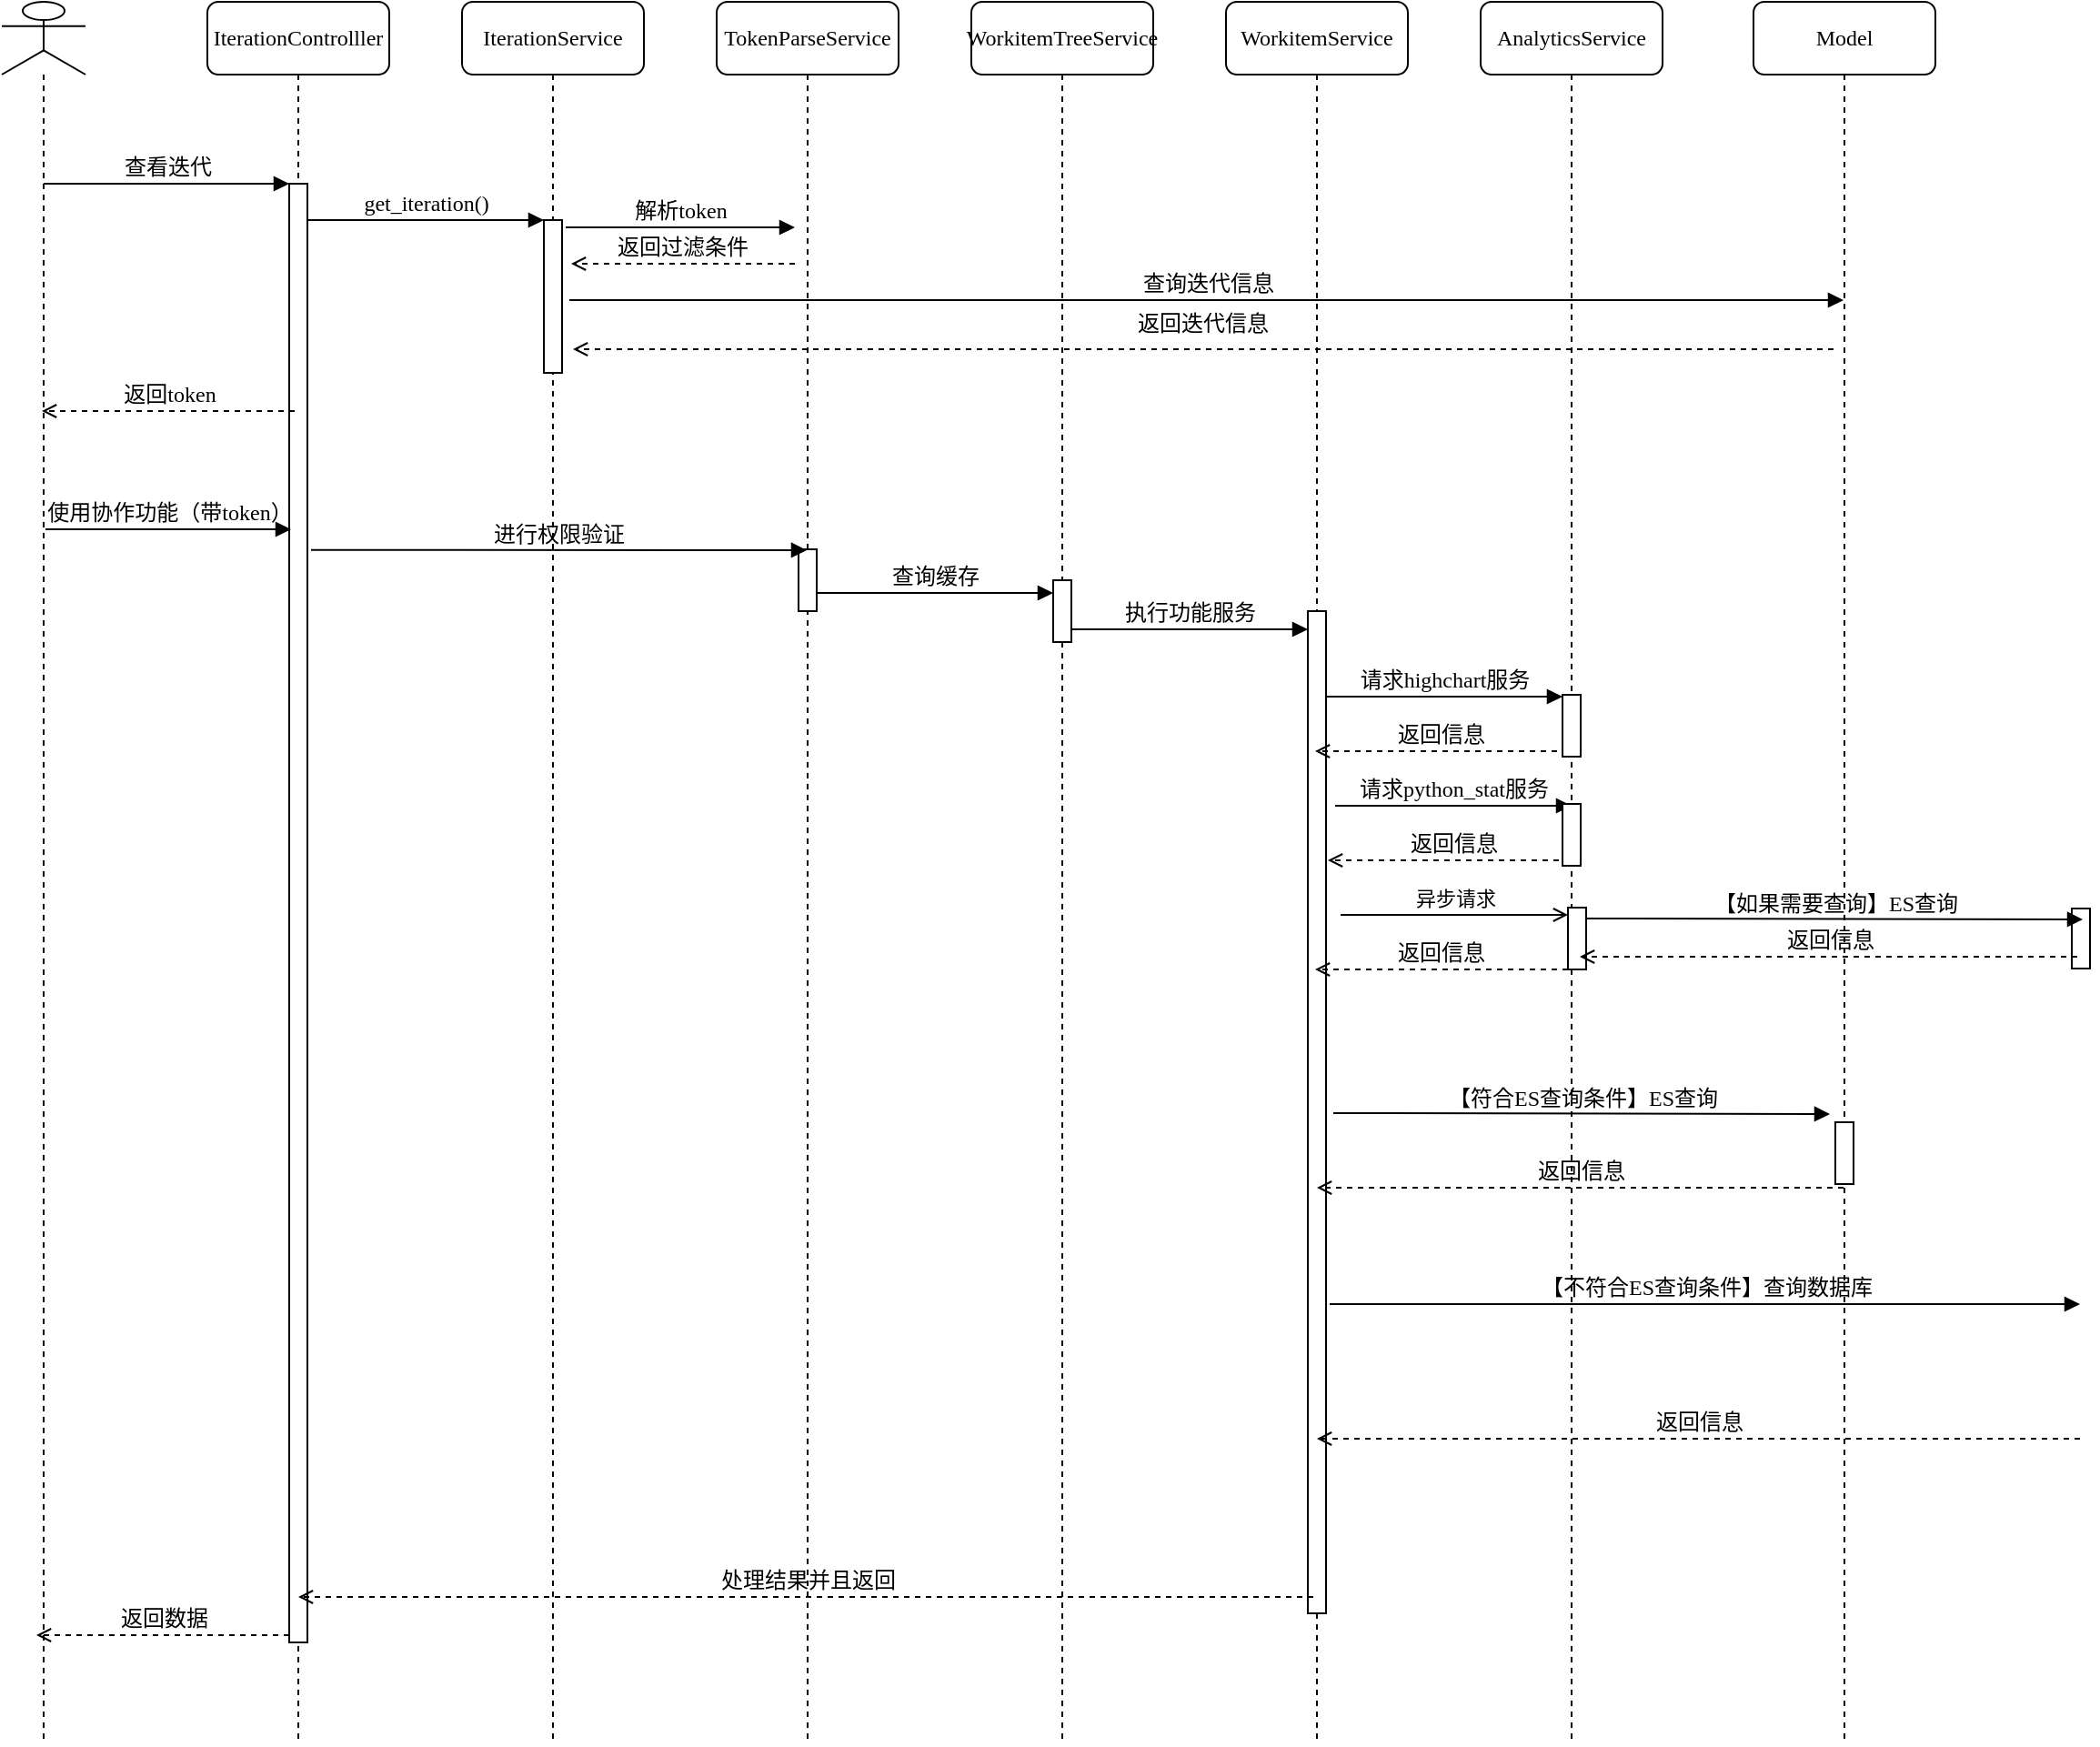 <mxfile version="26.0.16">
  <diagram name="第 1 页" id="94seTLkmNgd-jRqaN3t1">
    <mxGraphModel dx="1461" dy="924" grid="0" gridSize="10" guides="1" tooltips="1" connect="1" arrows="1" fold="1" page="0" pageScale="1" pageWidth="827" pageHeight="1169" math="0" shadow="0">
      <root>
        <mxCell id="0" />
        <mxCell id="1" parent="0" />
        <mxCell id="jRx22ifhWcReBO-ltdZH-1" value="" style="html=1;points=[];perimeter=orthogonalPerimeter;rounded=0;shadow=0;comic=0;labelBackgroundColor=none;strokeWidth=1;fontFamily=Verdana;fontSize=12;align=center;" parent="1" vertex="1">
          <mxGeometry x="1285" y="578.5" width="10" height="33" as="geometry" />
        </mxCell>
        <mxCell id="jRx22ifhWcReBO-ltdZH-2" value="IterationControlller" style="shape=umlLifeline;perimeter=lifelinePerimeter;whiteSpace=wrap;html=1;container=1;collapsible=0;recursiveResize=0;outlineConnect=0;rounded=1;shadow=0;comic=0;labelBackgroundColor=none;strokeWidth=1;fontFamily=Verdana;fontSize=12;align=center;" parent="1" vertex="1">
          <mxGeometry x="260" y="80" width="100" height="958" as="geometry" />
        </mxCell>
        <mxCell id="jRx22ifhWcReBO-ltdZH-3" value="" style="html=1;points=[];perimeter=orthogonalPerimeter;rounded=0;shadow=0;comic=0;labelBackgroundColor=none;strokeWidth=1;fontFamily=Verdana;fontSize=12;align=center;" parent="jRx22ifhWcReBO-ltdZH-2" vertex="1">
          <mxGeometry x="45" y="100" width="10" height="802" as="geometry" />
        </mxCell>
        <mxCell id="jRx22ifhWcReBO-ltdZH-4" value="返回token" style="html=1;verticalAlign=bottom;endArrow=open;dashed=1;endSize=6;labelBackgroundColor=none;fontFamily=Verdana;fontSize=12;edgeStyle=elbowEdgeStyle;elbow=vertical;jumpSize=6;" parent="jRx22ifhWcReBO-ltdZH-2" edge="1">
          <mxGeometry x="-0.002" relative="1" as="geometry">
            <mxPoint x="-91" y="225" as="targetPoint" />
            <Array as="points">
              <mxPoint x="-11" y="225" />
              <mxPoint x="19" y="225" />
            </Array>
            <mxPoint x="48" y="225" as="sourcePoint" />
            <mxPoint as="offset" />
          </mxGeometry>
        </mxCell>
        <mxCell id="jRx22ifhWcReBO-ltdZH-5" value="返回数据" style="html=1;verticalAlign=bottom;endArrow=open;dashed=1;endSize=6;labelBackgroundColor=none;fontFamily=Verdana;fontSize=12;edgeStyle=elbowEdgeStyle;elbow=vertical;jumpSize=6;" parent="jRx22ifhWcReBO-ltdZH-2" edge="1">
          <mxGeometry x="-0.002" relative="1" as="geometry">
            <mxPoint x="-94" y="898" as="targetPoint" />
            <Array as="points">
              <mxPoint x="-14" y="898" />
              <mxPoint x="16" y="898" />
            </Array>
            <mxPoint x="45" y="898" as="sourcePoint" />
            <mxPoint as="offset" />
          </mxGeometry>
        </mxCell>
        <mxCell id="jRx22ifhWcReBO-ltdZH-6" value="IterationService" style="shape=umlLifeline;perimeter=lifelinePerimeter;whiteSpace=wrap;html=1;container=1;collapsible=0;recursiveResize=0;outlineConnect=0;rounded=1;shadow=0;comic=0;labelBackgroundColor=none;strokeWidth=1;fontFamily=Verdana;fontSize=12;align=center;" parent="1" vertex="1">
          <mxGeometry x="400" y="80" width="100" height="958" as="geometry" />
        </mxCell>
        <mxCell id="jRx22ifhWcReBO-ltdZH-7" value="" style="html=1;points=[];perimeter=orthogonalPerimeter;rounded=0;shadow=0;comic=0;labelBackgroundColor=none;strokeWidth=1;fontFamily=Verdana;fontSize=12;align=center;" parent="jRx22ifhWcReBO-ltdZH-6" vertex="1">
          <mxGeometry x="45" y="120" width="10" height="84" as="geometry" />
        </mxCell>
        <mxCell id="jRx22ifhWcReBO-ltdZH-9" value="TokenParseService" style="shape=umlLifeline;perimeter=lifelinePerimeter;whiteSpace=wrap;html=1;container=1;collapsible=0;recursiveResize=0;outlineConnect=0;rounded=1;shadow=0;comic=0;labelBackgroundColor=none;strokeWidth=1;fontFamily=Verdana;fontSize=12;align=center;" parent="1" vertex="1">
          <mxGeometry x="540" y="80" width="100" height="958" as="geometry" />
        </mxCell>
        <mxCell id="jRx22ifhWcReBO-ltdZH-10" value="" style="html=1;points=[];perimeter=orthogonalPerimeter;rounded=0;shadow=0;comic=0;labelBackgroundColor=none;strokeWidth=1;fontFamily=Verdana;fontSize=12;align=center;" parent="jRx22ifhWcReBO-ltdZH-9" vertex="1">
          <mxGeometry x="45" y="301" width="10" height="34" as="geometry" />
        </mxCell>
        <mxCell id="jRx22ifhWcReBO-ltdZH-11" value="WorkitemTreeService" style="shape=umlLifeline;perimeter=lifelinePerimeter;whiteSpace=wrap;html=1;container=1;collapsible=0;recursiveResize=0;outlineConnect=0;rounded=1;shadow=0;comic=0;labelBackgroundColor=none;strokeWidth=1;fontFamily=Verdana;fontSize=12;align=center;" parent="1" vertex="1">
          <mxGeometry x="680" y="80" width="100" height="958" as="geometry" />
        </mxCell>
        <mxCell id="jRx22ifhWcReBO-ltdZH-12" value="查询缓存" style="html=1;verticalAlign=bottom;endArrow=block;entryX=0;entryY=0;labelBackgroundColor=none;fontFamily=Verdana;fontSize=12;edgeStyle=elbowEdgeStyle;elbow=horizontal;" parent="jRx22ifhWcReBO-ltdZH-11" edge="1">
          <mxGeometry relative="1" as="geometry">
            <mxPoint x="-85" y="325" as="sourcePoint" />
            <mxPoint x="45" y="325" as="targetPoint" />
          </mxGeometry>
        </mxCell>
        <mxCell id="jRx22ifhWcReBO-ltdZH-13" value="" style="html=1;points=[];perimeter=orthogonalPerimeter;rounded=0;shadow=0;comic=0;labelBackgroundColor=none;strokeWidth=1;fontFamily=Verdana;fontSize=12;align=center;" parent="jRx22ifhWcReBO-ltdZH-11" vertex="1">
          <mxGeometry x="45" y="318" width="10" height="34" as="geometry" />
        </mxCell>
        <mxCell id="jRx22ifhWcReBO-ltdZH-14" value="WorkitemService" style="shape=umlLifeline;perimeter=lifelinePerimeter;whiteSpace=wrap;html=1;container=1;collapsible=0;recursiveResize=0;outlineConnect=0;rounded=1;shadow=0;comic=0;labelBackgroundColor=none;strokeWidth=1;fontFamily=Verdana;fontSize=12;align=center;" parent="1" vertex="1">
          <mxGeometry x="820" y="80" width="100" height="958" as="geometry" />
        </mxCell>
        <mxCell id="jRx22ifhWcReBO-ltdZH-15" value="" style="html=1;points=[];perimeter=orthogonalPerimeter;rounded=0;shadow=0;comic=0;labelBackgroundColor=none;strokeWidth=1;fontFamily=Verdana;fontSize=12;align=center;" parent="jRx22ifhWcReBO-ltdZH-14" vertex="1">
          <mxGeometry x="45" y="335" width="10" height="551" as="geometry" />
        </mxCell>
        <mxCell id="jRx22ifhWcReBO-ltdZH-16" value="执行功能服务" style="html=1;verticalAlign=bottom;endArrow=block;entryX=0;entryY=0;labelBackgroundColor=none;fontFamily=Verdana;fontSize=12;edgeStyle=elbowEdgeStyle;elbow=horizontal;" parent="jRx22ifhWcReBO-ltdZH-14" edge="1">
          <mxGeometry relative="1" as="geometry">
            <mxPoint x="-85" y="345" as="sourcePoint" />
            <mxPoint x="45" y="345" as="targetPoint" />
          </mxGeometry>
        </mxCell>
        <mxCell id="jRx22ifhWcReBO-ltdZH-17" value="请求python_stat服务" style="html=1;verticalAlign=bottom;endArrow=block;entryX=0;entryY=0;labelBackgroundColor=none;fontFamily=Verdana;fontSize=12;edgeStyle=elbowEdgeStyle;elbow=horizontal;" parent="jRx22ifhWcReBO-ltdZH-14" edge="1">
          <mxGeometry relative="1" as="geometry">
            <mxPoint x="60" y="442" as="sourcePoint" />
            <mxPoint x="190" y="442" as="targetPoint" />
            <mxPoint as="offset" />
            <Array as="points">
              <mxPoint x="133" y="465" />
            </Array>
          </mxGeometry>
        </mxCell>
        <mxCell id="jRx22ifhWcReBO-ltdZH-18" value="返回信息&lt;span style=&quot;color: rgba(0, 0, 0, 0); font-family: monospace; font-size: 0px; text-align: start;&quot;&gt;%3CmxGraphModel%3E%3Croot%3E%3CmxCell%20id%3D%220%22%2F%3E%3CmxCell%20id%3D%221%22%20parent%3D%220%22%2F%3E%3CmxCell%20id%3D%222%22%20value%3D%22%E8%BD%AC%E5%8F%91%E8%AF%B7%E6%B1%82%22%20style%3D%22html%3D1%3BverticalAlign%3Dbottom%3BendArrow%3Dopen%3Bdashed%3D1%3BendSize%3D6%3BlabelBackgroundColor%3Dnone%3BfontFamily%3DVerdana%3BfontSize%3D12%3BedgeStyle%3DelbowEdgeStyle%3Belbow%3Dvertical%3BjumpSize%3D6%3B%22%20edge%3D%221%22%20parent%3D%221%22%3E%3CmxGeometry%20x%3D%22-0.002%22%20relative%3D%221%22%20as%3D%22geometry%22%3E%3CmxPoint%20x%3D%22169%22%20y%3D%22305%22%20as%3D%22targetPoint%22%2F%3E%3CArray%20as%3D%22points%22%3E%3CmxPoint%20x%3D%22249%22%20y%3D%22305%22%2F%3E%3CmxPoint%20x%3D%22279%22%20y%3D%22305%22%2F%3E%3C%2FArray%3E%3CmxPoint%20x%3D%22308%22%20y%3D%22305%22%20as%3D%22sourcePoint%22%2F%3E%3CmxPoint%20as%3D%22offset%22%2F%3E%3C%2FmxGeometry%3E%3C%2FmxCell%3E%3C%2Froot%3E%3C%2FmxGraphModel%3E&lt;/span&gt;" style="html=1;verticalAlign=bottom;endArrow=open;dashed=1;endSize=6;labelBackgroundColor=none;fontFamily=Verdana;fontSize=12;edgeStyle=elbowEdgeStyle;elbow=horizontal;jumpSize=6;" parent="jRx22ifhWcReBO-ltdZH-14" edge="1">
          <mxGeometry x="0.007" relative="1" as="geometry">
            <mxPoint x="49" y="412" as="targetPoint" />
            <Array as="points">
              <mxPoint x="129" y="426" />
              <mxPoint x="159" y="426" />
            </Array>
            <mxPoint x="188" y="412" as="sourcePoint" />
            <mxPoint as="offset" />
          </mxGeometry>
        </mxCell>
        <mxCell id="jRx22ifhWcReBO-ltdZH-19" value="返回信息&lt;span style=&quot;color: rgba(0, 0, 0, 0); font-family: monospace; font-size: 0px; text-align: start;&quot;&gt;%3CmxGraphModel%3E%3Croot%3E%3CmxCell%20id%3D%220%22%2F%3E%3CmxCell%20id%3D%221%22%20parent%3D%220%22%2F%3E%3CmxCell%20id%3D%222%22%20value%3D%22%E8%BD%AC%E5%8F%91%E8%AF%B7%E6%B1%82%22%20style%3D%22html%3D1%3BverticalAlign%3Dbottom%3BendArrow%3Dopen%3Bdashed%3D1%3BendSize%3D6%3BlabelBackgroundColor%3Dnone%3BfontFamily%3DVerdana%3BfontSize%3D12%3BedgeStyle%3DelbowEdgeStyle%3Belbow%3Dvertical%3BjumpSize%3D6%3B%22%20edge%3D%221%22%20parent%3D%221%22%3E%3CmxGeometry%20x%3D%22-0.002%22%20relative%3D%221%22%20as%3D%22geometry%22%3E%3CmxPoint%20x%3D%22169%22%20y%3D%22305%22%20as%3D%22targetPoint%22%2F%3E%3CArray%20as%3D%22points%22%3E%3CmxPoint%20x%3D%22249%22%20y%3D%22305%22%2F%3E%3CmxPoint%20x%3D%22279%22%20y%3D%22305%22%2F%3E%3C%2FArray%3E%3CmxPoint%20x%3D%22308%22%20y%3D%22305%22%20as%3D%22sourcePoint%22%2F%3E%3CmxPoint%20as%3D%22offset%22%2F%3E%3C%2FmxGeometry%3E%3C%2FmxCell%3E%3C%2Froot%3E%3C%2FmxGraphModel%3E&lt;/span&gt;" style="html=1;verticalAlign=bottom;endArrow=open;dashed=1;endSize=6;labelBackgroundColor=none;fontFamily=Verdana;fontSize=12;edgeStyle=elbowEdgeStyle;elbow=horizontal;jumpSize=6;" parent="jRx22ifhWcReBO-ltdZH-14" edge="1">
          <mxGeometry x="0.007" relative="1" as="geometry">
            <mxPoint x="56" y="472" as="targetPoint" />
            <Array as="points">
              <mxPoint x="136" y="509" />
              <mxPoint x="166" y="509" />
            </Array>
            <mxPoint x="195" y="472" as="sourcePoint" />
            <mxPoint as="offset" />
          </mxGeometry>
        </mxCell>
        <mxCell id="jRx22ifhWcReBO-ltdZH-20" value="异步请求" style="html=1;verticalAlign=bottom;labelBackgroundColor=none;endArrow=open;endFill=0;rounded=0;" parent="jRx22ifhWcReBO-ltdZH-14" edge="1">
          <mxGeometry width="160" relative="1" as="geometry">
            <mxPoint x="63" y="502" as="sourcePoint" />
            <mxPoint x="188" y="502" as="targetPoint" />
            <mxPoint as="offset" />
          </mxGeometry>
        </mxCell>
        <mxCell id="jRx22ifhWcReBO-ltdZH-21" value="返回信息&lt;span style=&quot;color: rgba(0, 0, 0, 0); font-family: monospace; font-size: 0px; text-align: start;&quot;&gt;%3CmxGraphModel%3E%3Croot%3E%3CmxCell%20id%3D%220%22%2F%3E%3CmxCell%20id%3D%221%22%20parent%3D%220%22%2F%3E%3CmxCell%20id%3D%222%22%20value%3D%22%E8%BD%AC%E5%8F%91%E8%AF%B7%E6%B1%82%22%20style%3D%22html%3D1%3BverticalAlign%3Dbottom%3BendArrow%3Dopen%3Bdashed%3D1%3BendSize%3D6%3BlabelBackgroundColor%3Dnone%3BfontFamily%3DVerdana%3BfontSize%3D12%3BedgeStyle%3DelbowEdgeStyle%3Belbow%3Dvertical%3BjumpSize%3D6%3B%22%20edge%3D%221%22%20parent%3D%221%22%3E%3CmxGeometry%20x%3D%22-0.002%22%20relative%3D%221%22%20as%3D%22geometry%22%3E%3CmxPoint%20x%3D%22169%22%20y%3D%22305%22%20as%3D%22targetPoint%22%2F%3E%3CArray%20as%3D%22points%22%3E%3CmxPoint%20x%3D%22249%22%20y%3D%22305%22%2F%3E%3CmxPoint%20x%3D%22279%22%20y%3D%22305%22%2F%3E%3C%2FArray%3E%3CmxPoint%20x%3D%22308%22%20y%3D%22305%22%20as%3D%22sourcePoint%22%2F%3E%3CmxPoint%20as%3D%22offset%22%2F%3E%3C%2FmxGeometry%3E%3C%2FmxCell%3E%3C%2Froot%3E%3C%2FmxGraphModel%3E&lt;/span&gt;" style="html=1;verticalAlign=bottom;endArrow=open;dashed=1;endSize=6;labelBackgroundColor=none;fontFamily=Verdana;fontSize=12;edgeStyle=elbowEdgeStyle;elbow=horizontal;jumpSize=6;" parent="jRx22ifhWcReBO-ltdZH-14" edge="1">
          <mxGeometry x="0.007" relative="1" as="geometry">
            <mxPoint x="49" y="532" as="targetPoint" />
            <Array as="points">
              <mxPoint x="129" y="582" />
              <mxPoint x="159" y="582" />
            </Array>
            <mxPoint x="188" y="532" as="sourcePoint" />
            <mxPoint as="offset" />
          </mxGeometry>
        </mxCell>
        <mxCell id="jRx22ifhWcReBO-ltdZH-22" value="AnalyticsService" style="shape=umlLifeline;perimeter=lifelinePerimeter;whiteSpace=wrap;html=1;container=1;collapsible=0;recursiveResize=0;outlineConnect=0;rounded=1;shadow=0;comic=0;labelBackgroundColor=none;strokeWidth=1;fontFamily=Verdana;fontSize=12;align=center;" parent="1" vertex="1">
          <mxGeometry x="960" y="80" width="100" height="958" as="geometry" />
        </mxCell>
        <mxCell id="jRx22ifhWcReBO-ltdZH-23" value="请求highchart服务" style="html=1;verticalAlign=bottom;endArrow=block;entryX=0;entryY=0;labelBackgroundColor=none;fontFamily=Verdana;fontSize=12;edgeStyle=elbowEdgeStyle;elbow=horizontal;" parent="jRx22ifhWcReBO-ltdZH-22" edge="1">
          <mxGeometry relative="1" as="geometry">
            <mxPoint x="-85" y="382" as="sourcePoint" />
            <mxPoint x="45" y="382" as="targetPoint" />
            <mxPoint as="offset" />
          </mxGeometry>
        </mxCell>
        <mxCell id="jRx22ifhWcReBO-ltdZH-24" value="查看迭代" style="html=1;verticalAlign=bottom;endArrow=block;entryX=0;entryY=0;labelBackgroundColor=none;fontFamily=Verdana;fontSize=12;edgeStyle=elbowEdgeStyle;elbow=vertical;" parent="1" source="jRx22ifhWcReBO-ltdZH-27" target="jRx22ifhWcReBO-ltdZH-3" edge="1">
          <mxGeometry x="0.002" relative="1" as="geometry">
            <mxPoint x="150" y="180" as="sourcePoint" />
            <mxPoint as="offset" />
          </mxGeometry>
        </mxCell>
        <mxCell id="jRx22ifhWcReBO-ltdZH-25" value="get_iteration()" style="html=1;verticalAlign=bottom;endArrow=block;entryX=0;entryY=0;labelBackgroundColor=none;fontFamily=Verdana;fontSize=12;edgeStyle=elbowEdgeStyle;elbow=vertical;" parent="1" source="jRx22ifhWcReBO-ltdZH-3" target="jRx22ifhWcReBO-ltdZH-7" edge="1">
          <mxGeometry relative="1" as="geometry">
            <mxPoint x="370" y="200" as="sourcePoint" />
          </mxGeometry>
        </mxCell>
        <mxCell id="jRx22ifhWcReBO-ltdZH-26" value="Model" style="shape=umlLifeline;perimeter=lifelinePerimeter;whiteSpace=wrap;html=1;container=1;collapsible=0;recursiveResize=0;outlineConnect=0;rounded=1;shadow=0;comic=0;labelBackgroundColor=none;strokeWidth=1;fontFamily=Verdana;fontSize=12;align=center;" parent="1" vertex="1">
          <mxGeometry x="1110" y="80" width="100" height="958" as="geometry" />
        </mxCell>
        <mxCell id="jRx22ifhWcReBO-ltdZH-27" value="" style="shape=umlLifeline;perimeter=lifelinePerimeter;whiteSpace=wrap;html=1;container=1;dropTarget=0;collapsible=0;recursiveResize=0;outlineConnect=0;portConstraint=eastwest;newEdgeStyle={&quot;curved&quot;:0,&quot;rounded&quot;:0};participant=umlActor;" parent="1" vertex="1">
          <mxGeometry x="147" y="80" width="46" height="958" as="geometry" />
        </mxCell>
        <mxCell id="jRx22ifhWcReBO-ltdZH-28" value="使用协作功能（带token）" style="html=1;verticalAlign=bottom;endArrow=block;entryX=0;entryY=0;labelBackgroundColor=none;fontFamily=Verdana;fontSize=12;edgeStyle=elbowEdgeStyle;elbow=vertical;" parent="1" edge="1">
          <mxGeometry relative="1" as="geometry">
            <mxPoint x="171" y="370.0" as="sourcePoint" />
            <mxPoint x="306" y="370.0" as="targetPoint" />
          </mxGeometry>
        </mxCell>
        <mxCell id="jRx22ifhWcReBO-ltdZH-29" value="进行权限验证" style="html=1;verticalAlign=bottom;endArrow=block;labelBackgroundColor=none;fontFamily=Verdana;fontSize=12;edgeStyle=elbowEdgeStyle;elbow=vertical;" parent="1" target="jRx22ifhWcReBO-ltdZH-9" edge="1">
          <mxGeometry relative="1" as="geometry">
            <mxPoint x="317" y="381.33" as="sourcePoint" />
            <mxPoint x="447" y="381.33" as="targetPoint" />
          </mxGeometry>
        </mxCell>
        <mxCell id="jRx22ifhWcReBO-ltdZH-34" value="【符合ES查询条件】ES查询" style="html=1;verticalAlign=bottom;endArrow=block;labelBackgroundColor=none;fontFamily=Verdana;fontSize=12;edgeStyle=elbowEdgeStyle;elbow=vertical;" parent="1" edge="1">
          <mxGeometry relative="1" as="geometry">
            <mxPoint x="879" y="691" as="sourcePoint" />
            <mxPoint x="1152" y="691.67" as="targetPoint" />
          </mxGeometry>
        </mxCell>
        <mxCell id="jRx22ifhWcReBO-ltdZH-35" value="【不符合ES查询条件】查询数据库" style="html=1;verticalAlign=bottom;endArrow=block;labelBackgroundColor=none;fontFamily=Verdana;fontSize=12;edgeStyle=elbowEdgeStyle;elbow=vertical;" parent="1" edge="1">
          <mxGeometry relative="1" as="geometry">
            <mxPoint x="877" y="796" as="sourcePoint" />
            <mxPoint x="1289.5" y="795.615" as="targetPoint" />
          </mxGeometry>
        </mxCell>
        <mxCell id="jRx22ifhWcReBO-ltdZH-36" value="返回信息" style="html=1;verticalAlign=bottom;endArrow=open;dashed=1;endSize=6;labelBackgroundColor=none;fontFamily=Verdana;fontSize=12;edgeStyle=elbowEdgeStyle;elbow=vertical;jumpSize=6;" parent="1" source="jRx22ifhWcReBO-ltdZH-26" target="jRx22ifhWcReBO-ltdZH-14" edge="1">
          <mxGeometry x="-0.002" relative="1" as="geometry">
            <mxPoint x="902" y="732" as="targetPoint" />
            <Array as="points">
              <mxPoint x="982" y="732" />
              <mxPoint x="1012" y="732" />
            </Array>
            <mxPoint x="1041" y="732" as="sourcePoint" />
            <mxPoint as="offset" />
          </mxGeometry>
        </mxCell>
        <mxCell id="jRx22ifhWcReBO-ltdZH-37" value="返回信息" style="html=1;verticalAlign=bottom;endArrow=open;dashed=1;endSize=6;labelBackgroundColor=none;fontFamily=Verdana;fontSize=12;edgeStyle=elbowEdgeStyle;elbow=vertical;jumpSize=6;" parent="1" target="jRx22ifhWcReBO-ltdZH-14" edge="1">
          <mxGeometry x="-0.002" relative="1" as="geometry">
            <mxPoint x="992" y="870" as="targetPoint" />
            <Array as="points">
              <mxPoint x="1105" y="870" />
              <mxPoint x="1135" y="870" />
            </Array>
            <mxPoint x="1289.5" y="870" as="sourcePoint" />
            <mxPoint as="offset" />
          </mxGeometry>
        </mxCell>
        <mxCell id="jRx22ifhWcReBO-ltdZH-39" value="处理结果并且返回" style="html=1;verticalAlign=bottom;endArrow=open;dashed=1;endSize=6;labelBackgroundColor=none;fontFamily=Verdana;fontSize=12;edgeStyle=elbowEdgeStyle;elbow=vertical;jumpSize=6;" parent="1" target="jRx22ifhWcReBO-ltdZH-2" edge="1">
          <mxGeometry x="-0.002" relative="1" as="geometry">
            <mxPoint x="447" y="957" as="targetPoint" />
            <Array as="points">
              <mxPoint x="683" y="957" />
              <mxPoint x="713" y="957" />
            </Array>
            <mxPoint x="868" y="957" as="sourcePoint" />
            <mxPoint as="offset" />
          </mxGeometry>
        </mxCell>
        <mxCell id="jRx22ifhWcReBO-ltdZH-40" value="" style="html=1;points=[];perimeter=orthogonalPerimeter;rounded=0;shadow=0;comic=0;labelBackgroundColor=none;strokeWidth=1;fontFamily=Verdana;fontSize=12;align=center;" parent="1" vertex="1">
          <mxGeometry x="1005" y="461" width="10" height="34" as="geometry" />
        </mxCell>
        <mxCell id="jRx22ifhWcReBO-ltdZH-41" value="" style="html=1;points=[];perimeter=orthogonalPerimeter;rounded=0;shadow=0;comic=0;labelBackgroundColor=none;strokeWidth=1;fontFamily=Verdana;fontSize=12;align=center;" parent="1" vertex="1">
          <mxGeometry x="1005" y="521" width="10" height="34" as="geometry" />
        </mxCell>
        <mxCell id="jRx22ifhWcReBO-ltdZH-42" value="" style="html=1;points=[];perimeter=orthogonalPerimeter;rounded=0;shadow=0;comic=0;labelBackgroundColor=none;strokeWidth=1;fontFamily=Verdana;fontSize=12;align=center;" parent="1" vertex="1">
          <mxGeometry x="1008" y="578" width="10" height="34" as="geometry" />
        </mxCell>
        <mxCell id="jRx22ifhWcReBO-ltdZH-43" value="" style="html=1;points=[];perimeter=orthogonalPerimeter;rounded=0;shadow=0;comic=0;labelBackgroundColor=none;strokeWidth=1;fontFamily=Verdana;fontSize=12;align=center;" parent="1" vertex="1">
          <mxGeometry x="1155" y="696" width="10" height="34" as="geometry" />
        </mxCell>
        <mxCell id="jRx22ifhWcReBO-ltdZH-44" value="解析token" style="html=1;verticalAlign=bottom;endArrow=block;labelBackgroundColor=none;fontFamily=Verdana;fontSize=12;edgeStyle=elbowEdgeStyle;elbow=vertical;" parent="1" edge="1">
          <mxGeometry x="-0.0" relative="1" as="geometry">
            <mxPoint x="457" y="204" as="sourcePoint" />
            <mxPoint x="583" y="204" as="targetPoint" />
            <mxPoint as="offset" />
          </mxGeometry>
        </mxCell>
        <mxCell id="jRx22ifhWcReBO-ltdZH-45" value="查询迭代信息" style="html=1;verticalAlign=bottom;endArrow=block;labelBackgroundColor=none;fontFamily=Verdana;fontSize=12;edgeStyle=elbowEdgeStyle;elbow=vertical;" parent="1" edge="1" target="jRx22ifhWcReBO-ltdZH-26">
          <mxGeometry relative="1" as="geometry">
            <mxPoint x="459" y="244" as="sourcePoint" />
            <mxPoint x="1147" y="243" as="targetPoint" />
          </mxGeometry>
        </mxCell>
        <mxCell id="jRx22ifhWcReBO-ltdZH-46" value="返回迭代信息" style="html=1;verticalAlign=bottom;endArrow=open;dashed=1;endSize=6;labelBackgroundColor=none;fontFamily=Verdana;fontSize=12;edgeStyle=elbowEdgeStyle;elbow=vertical;jumpSize=6;" parent="1" edge="1">
          <mxGeometry x="0.002" y="-5" relative="1" as="geometry">
            <mxPoint x="461" y="271" as="targetPoint" />
            <Array as="points">
              <mxPoint x="658" y="271" />
              <mxPoint x="688" y="271" />
            </Array>
            <mxPoint x="1154" y="271" as="sourcePoint" />
            <mxPoint as="offset" />
          </mxGeometry>
        </mxCell>
        <mxCell id="jRx22ifhWcReBO-ltdZH-47" value="返回过滤条件" style="html=1;verticalAlign=bottom;endArrow=open;dashed=1;endSize=6;labelBackgroundColor=none;fontFamily=Verdana;fontSize=12;edgeStyle=elbowEdgeStyle;elbow=vertical;jumpSize=6;" parent="1" edge="1">
          <mxGeometry x="0.013" relative="1" as="geometry">
            <mxPoint x="460" y="224" as="targetPoint" />
            <Array as="points">
              <mxPoint x="540" y="224" />
              <mxPoint x="570" y="224" />
            </Array>
            <mxPoint x="583" y="224" as="sourcePoint" />
            <mxPoint as="offset" />
          </mxGeometry>
        </mxCell>
        <mxCell id="jRx22ifhWcReBO-ltdZH-49" value="【如果需要查询】ES查询" style="html=1;verticalAlign=bottom;endArrow=block;labelBackgroundColor=none;fontFamily=Verdana;fontSize=12;edgeStyle=elbowEdgeStyle;elbow=vertical;" parent="1" edge="1">
          <mxGeometry relative="1" as="geometry">
            <mxPoint x="1018" y="584" as="sourcePoint" />
            <mxPoint x="1291" y="584.67" as="targetPoint" />
          </mxGeometry>
        </mxCell>
        <mxCell id="jRx22ifhWcReBO-ltdZH-50" value="返回信息" style="html=1;verticalAlign=bottom;endArrow=open;dashed=1;endSize=6;labelBackgroundColor=none;fontFamily=Verdana;fontSize=12;edgeStyle=elbowEdgeStyle;elbow=vertical;jumpSize=6;" parent="1" edge="1">
          <mxGeometry x="-0.002" relative="1" as="geometry">
            <mxPoint x="1014.5" y="605" as="targetPoint" />
            <Array as="points">
              <mxPoint x="1127.5" y="605" />
              <mxPoint x="1157.5" y="605" />
            </Array>
            <mxPoint x="1288" y="605" as="sourcePoint" />
            <mxPoint as="offset" />
          </mxGeometry>
        </mxCell>
      </root>
    </mxGraphModel>
  </diagram>
</mxfile>
